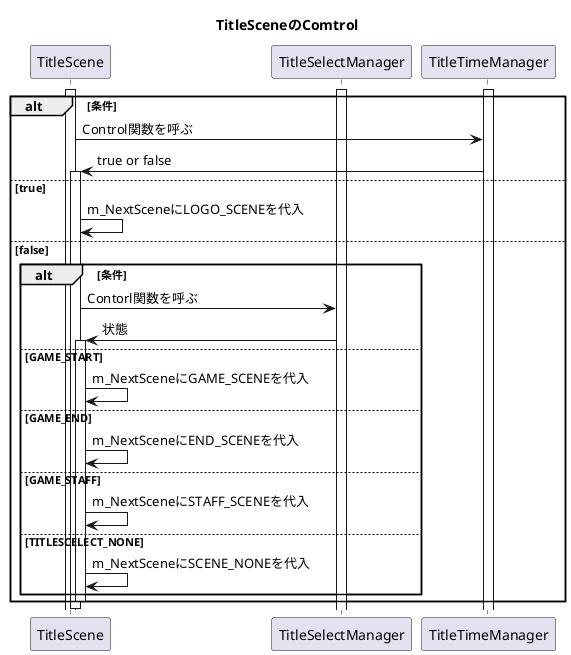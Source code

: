 ﻿@startuml
title TitleSceneのComtrol

participant TitleScene
participant TitleSelectManager
participant TitleTimeManager

activate TitleScene
activate TitleSelectManager
activate TitleTimeManager


alt 条件

TitleScene -> TitleTimeManager : Control関数を呼ぶ
TitleTimeManager -> TitleScene : true or false
activate TitleScene

else true

TitleScene -> TitleScene : m_NextSceneにLOGO_SCENEを代入


else false

alt 条件

TitleScene -> TitleSelectManager : Contorl関数を呼ぶ
TitleSelectManager -> TitleScene : 状態
activate TitleScene

else GAME_START
TitleScene -> TitleScene : m_NextSceneにGAME_SCENEを代入

else GAME_END
TitleScene -> TitleScene : m_NextSceneにEND_SCENEを代入

else GAME_STAFF
TitleScene -> TitleScene : m_NextSceneにSTAFF_SCENEを代入

else TITLESCELECT_NONE
TitleScene -> TitleScene : m_NextSceneにSCENE_NONEを代入


end
deactivate TitleScene

end
activate TitleScene


deactivate TitleScene
@enduml

